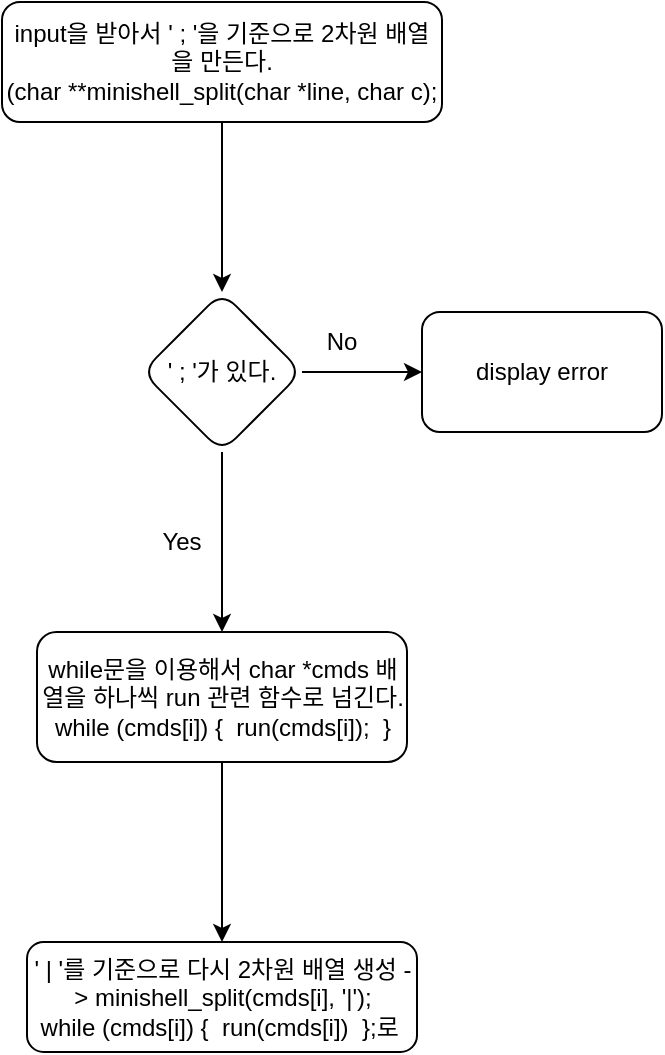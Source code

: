 <mxfile>
    <diagram id="nlFdUUBXE-NVgg7eKBGd" name="Page-1">
        <mxGraphModel dx="294" dy="713" grid="1" gridSize="10" guides="1" tooltips="1" connect="1" arrows="1" fold="1" page="1" pageScale="1" pageWidth="850" pageHeight="1100" math="0" shadow="0">
            <root>
                <mxCell id="0"/>
                <mxCell id="1" parent="0"/>
                <mxCell id="4" value="" style="edgeStyle=orthogonalEdgeStyle;rounded=0;orthogonalLoop=1;jettySize=auto;html=1;" edge="1" parent="1" source="2" target="3">
                    <mxGeometry relative="1" as="geometry"/>
                </mxCell>
                <mxCell id="2" value="input을 받아서 ' ; '을 기준으로 2차원 배열을 만든다. &lt;br&gt;(char **minishell_split(char *line, char c);" style="rounded=1;whiteSpace=wrap;html=1;" vertex="1" parent="1">
                    <mxGeometry x="75" y="140" width="220" height="60" as="geometry"/>
                </mxCell>
                <mxCell id="6" value="" style="edgeStyle=orthogonalEdgeStyle;rounded=0;orthogonalLoop=1;jettySize=auto;html=1;" edge="1" parent="1" source="3" target="5">
                    <mxGeometry relative="1" as="geometry"/>
                </mxCell>
                <mxCell id="8" value="" style="edgeStyle=orthogonalEdgeStyle;rounded=0;orthogonalLoop=1;jettySize=auto;html=1;" edge="1" parent="1" source="3" target="7">
                    <mxGeometry relative="1" as="geometry"/>
                </mxCell>
                <mxCell id="3" value="' ; '가 있다." style="rhombus;whiteSpace=wrap;html=1;rounded=1;" vertex="1" parent="1">
                    <mxGeometry x="145" y="285" width="80" height="80" as="geometry"/>
                </mxCell>
                <mxCell id="5" value="display error" style="whiteSpace=wrap;html=1;rounded=1;" vertex="1" parent="1">
                    <mxGeometry x="285" y="295" width="120" height="60" as="geometry"/>
                </mxCell>
                <mxCell id="12" value="" style="edgeStyle=orthogonalEdgeStyle;rounded=0;orthogonalLoop=1;jettySize=auto;html=1;" edge="1" parent="1" source="7" target="11">
                    <mxGeometry relative="1" as="geometry"/>
                </mxCell>
                <mxCell id="7" value="while문을 이용해서 char *cmds 배열을 하나씩 run 관련 함수로 넘긴다.&lt;br&gt;while (cmds[i]) {&amp;nbsp; run(cmds[i]);&amp;nbsp; }" style="whiteSpace=wrap;html=1;rounded=1;" vertex="1" parent="1">
                    <mxGeometry x="92.5" y="455" width="185" height="65" as="geometry"/>
                </mxCell>
                <mxCell id="9" value="No" style="text;html=1;strokeColor=none;fillColor=none;align=center;verticalAlign=middle;whiteSpace=wrap;rounded=0;" vertex="1" parent="1">
                    <mxGeometry x="225" y="300" width="40" height="20" as="geometry"/>
                </mxCell>
                <mxCell id="10" value="Yes" style="text;html=1;strokeColor=none;fillColor=none;align=center;verticalAlign=middle;whiteSpace=wrap;rounded=0;" vertex="1" parent="1">
                    <mxGeometry x="145" y="400" width="40" height="20" as="geometry"/>
                </mxCell>
                <mxCell id="11" value="' | '를 기준으로 다시 2차원 배열 생성 -&amp;gt; minishell_split(cmds[i], '|');&lt;br&gt;while (cmds[i]) {&amp;nbsp; run(cmds[i])&amp;nbsp; };로&amp;nbsp;" style="whiteSpace=wrap;html=1;rounded=1;" vertex="1" parent="1">
                    <mxGeometry x="87.5" y="610" width="195" height="55" as="geometry"/>
                </mxCell>
            </root>
        </mxGraphModel>
    </diagram>
</mxfile>